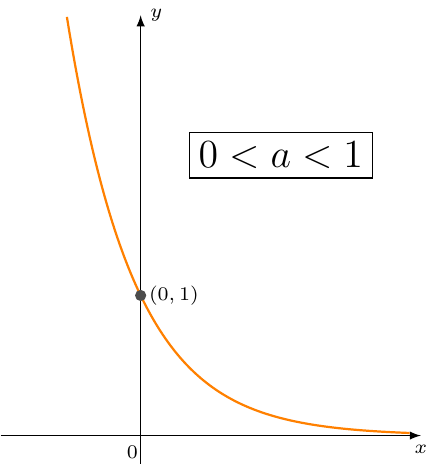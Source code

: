 \documentclass[crop]{standalone}
\usepackage[dvipsnames]{xcolor}
\usepackage{tikz}
\usepackage{pgfplots}
\pgfplotsset{compat=1.18}
\usetikzlibrary{shapes.geometric,positioning}
\begin{document}
  \begin{tikzpicture}[font=\scriptsize]
    \begin{axis}[%
      trig format plots=rad,
      axis x line=center,axis y line=center,
      axis equal image,
      % unit vector ratio={1 1},
      xlabel={$x$},ylabel={$y$},
      xlabel style={below},ylabel style={right},
      xmin=-1,xmax=2,
      xtick=\empty,
      xtick style={draw=none},
      extra x ticks={0},
      extra x tick labels={$0$},
      extra x tick style={xticklabel style={xshift=-0.3em,yshift=0.2em}},
      ymin=-0.2,ymax=3,
      restrict y to domain=-0.2:3,
      ytick=\empty,
      ytick style={draw=none},
      axis line style={-latex},
    ]%
      \addplot[mark=none,domain=-1:1.92,color=orange,thick,samples=1000] {(1/8)^x};
      \fill[black!70] (0,1) circle (0.04);
      \node[xshift=1.2em] at (0,1) {$(0,1)$};
      \node[draw] at (1,2) {\Large$0<a<1$};
    \end{axis}
  \end{tikzpicture}%
\end{document}
